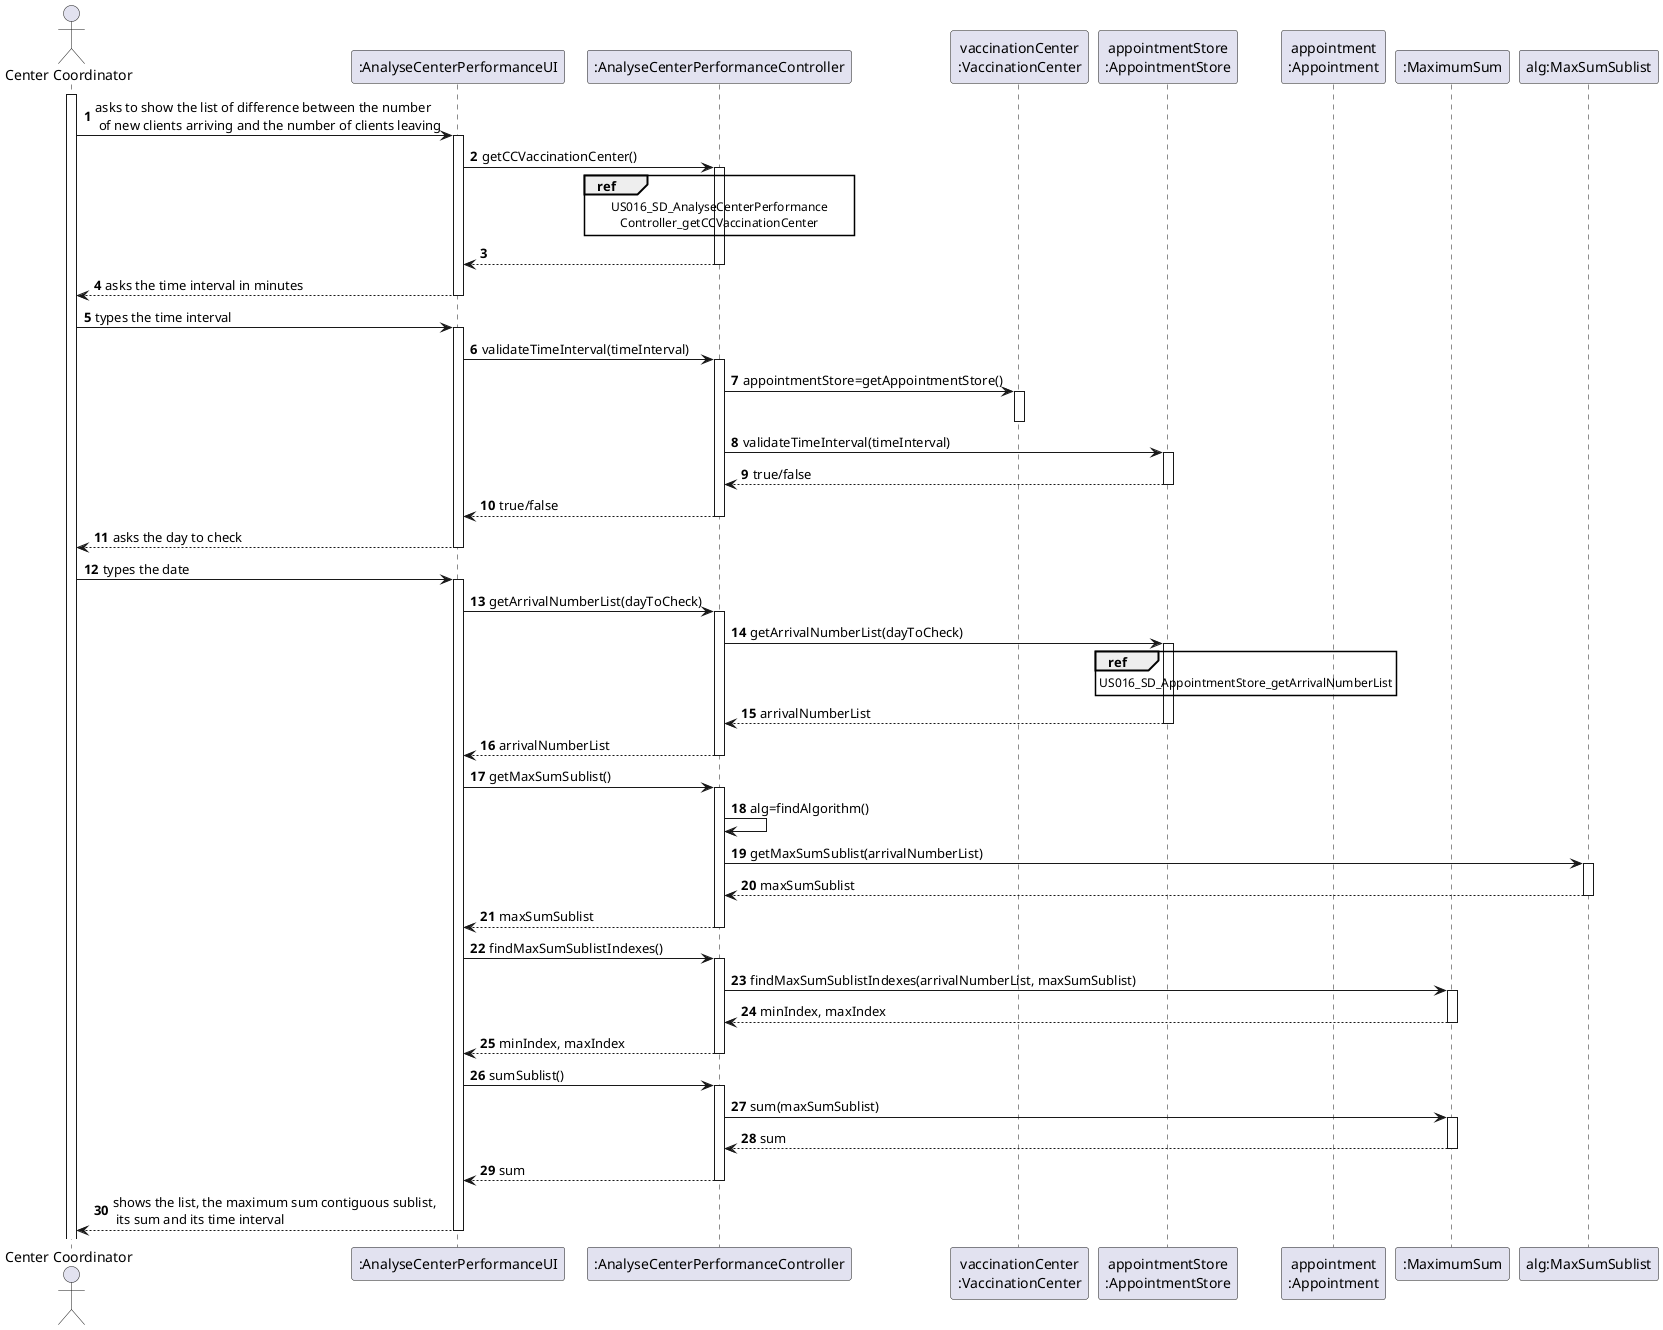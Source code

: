 @startuml
autonumber
actor "Center Coordinator" as CC

participant ":AnalyseCenterPerformanceUI" as UI
participant ":AnalyseCenterPerformanceController" as Controller
participant "vaccinationCenter\n:VaccinationCenter" as vaccCenter
participant "appointmentStore\n:AppointmentStore" as appointmentStore
participant "appointment\n:Appointment" as appointment
participant ":MaximumSum" as sum
participant "alg:MaxSumSublist" as alg

activate CC
CC -> UI : asks to show the list of difference between the number \n of new clients arriving and the number of clients leaving
activate UI

UI -> Controller : getCCVaccinationCenter()

activate Controller

ref over Controller [[US016_SD_AnalyseCenterPerformanceController_getCCVaccinationCenter.puml]] :US016_SD_AnalyseCenterPerformance\nController_getCCVaccinationCenter

Controller --> UI

deactivate Controller

UI --> CC : asks the time interval in minutes
deactivate UI

CC -> UI : types the time interval
activate UI

UI -> Controller : validateTimeInterval(timeInterval)
activate Controller

Controller -> vaccCenter : appointmentStore=getAppointmentStore()
activate vaccCenter
deactivate vaccCenter

Controller -> appointmentStore : validateTimeInterval(timeInterval)
activate appointmentStore
appointmentStore --> Controller : true/false
deactivate appointmentStore
Controller --> UI : true/false
deactivate Controller

UI --> CC : asks the day to check
deactivate UI

CC -> UI : types the date
activate UI

UI -> Controller : getArrivalNumberList(dayToCheck)

activate Controller

Controller -> appointmentStore : getArrivalNumberList(dayToCheck)
activate appointmentStore

ref over appointmentStore [[US016_SD_AppointmentStore_getArrivalNumberList.puml]] : US016_SD_AppointmentStore_getArrivalNumberList

appointmentStore --> Controller : arrivalNumberList
deactivate appointmentStore

Controller --> UI : arrivalNumberList
deactivate Controller

UI -> Controller : getMaxSumSublist()
activate Controller

Controller -> Controller : alg=findAlgorithm()

Controller -> alg : getMaxSumSublist(arrivalNumberList)
activate alg
alg --> Controller : maxSumSublist
deactivate alg

Controller --> UI : maxSumSublist

deactivate Controller

UI -> Controller : findMaxSumSublistIndexes()
activate Controller

Controller -> sum : findMaxSumSublistIndexes(arrivalNumberList, maxSumSublist)
activate sum

sum --> Controller : minIndex, maxIndex

deactivate sum

Controller --> UI : minIndex, maxIndex
deactivate Controller

UI -> Controller : sumSublist()
activate Controller

Controller -> sum : sum(maxSumSublist)
activate sum
sum --> Controller : sum
deactivate sum

Controller --> UI : sum

deactivate Controller

UI --> CC : shows the list, the maximum sum contiguous sublist,\n its sum and its time interval
deactivate UI

@enduml